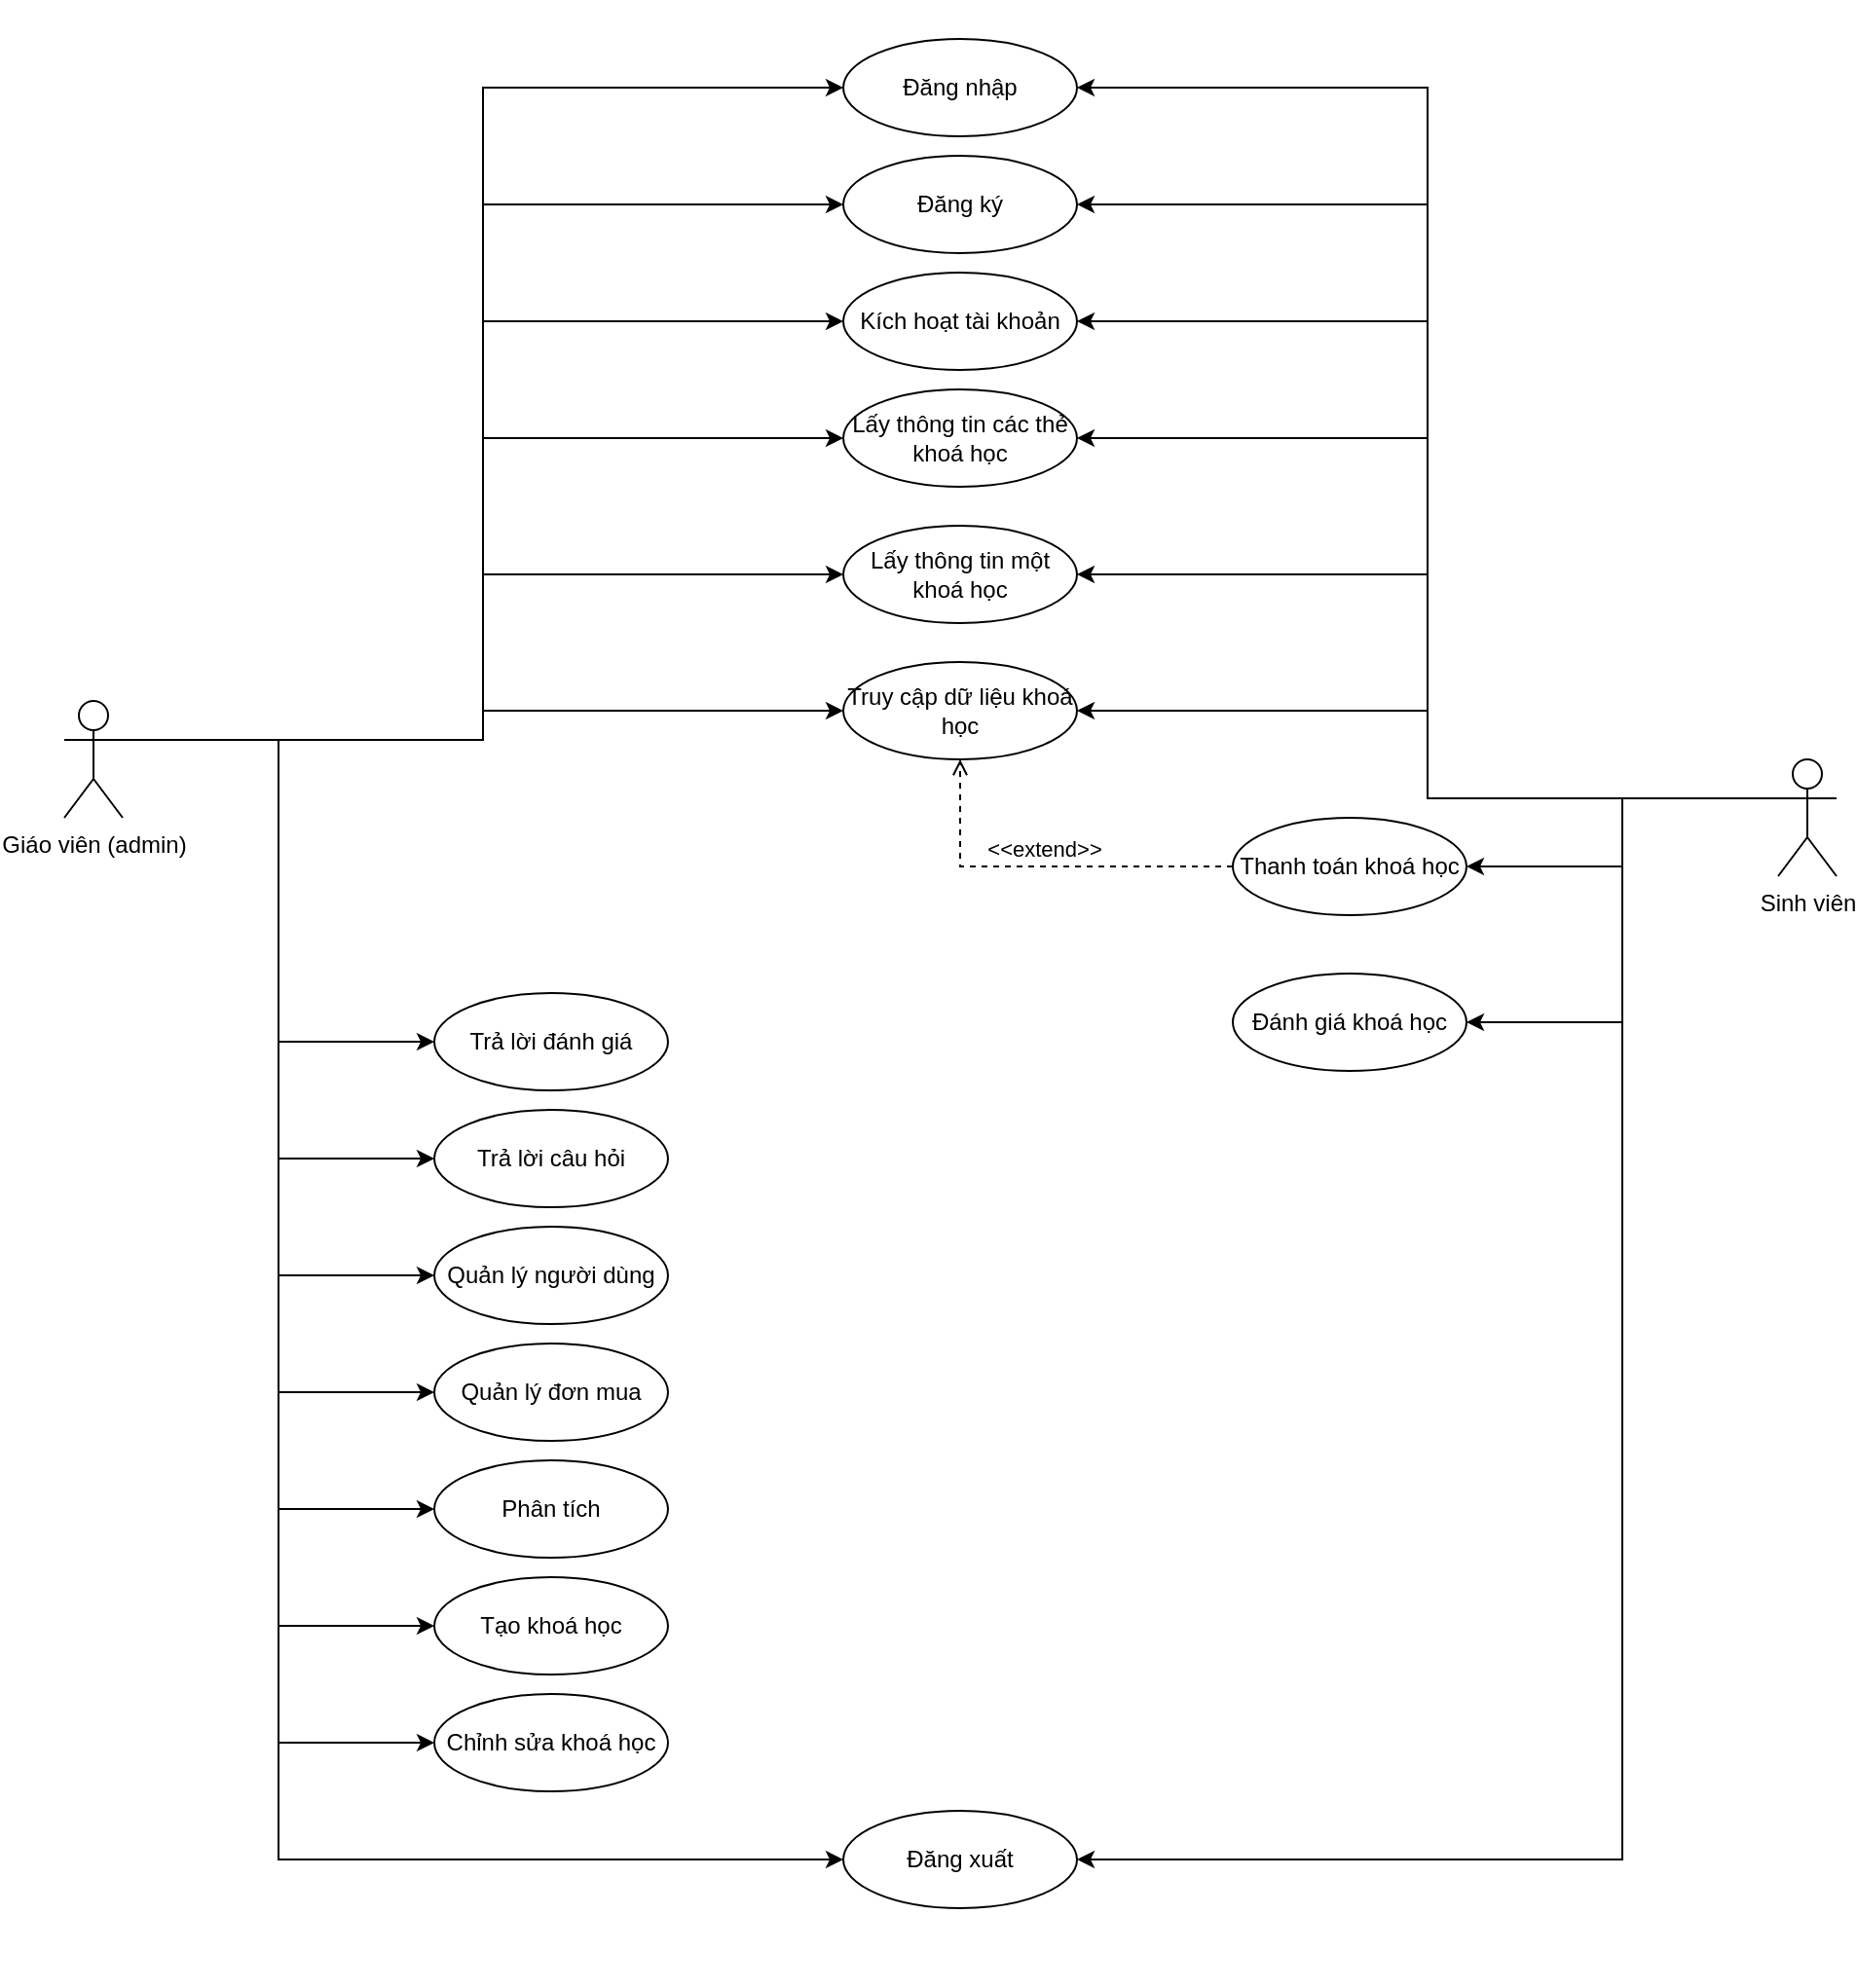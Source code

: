 <mxfile version="24.2.5" type="device">
  <diagram name="TỔNG QUÁT" id="Y4kko5aDPulE_gLXEnAQ">
    <mxGraphModel dx="2171" dy="2320" grid="1" gridSize="10" guides="1" tooltips="1" connect="1" arrows="1" fold="1" page="1" pageScale="1" pageWidth="850" pageHeight="1100" math="0" shadow="0">
      <root>
        <mxCell id="0" />
        <mxCell id="1" parent="0" />
        <mxCell id="vceN0o1VC8EbYdvrYY7v-7" value="" style="rounded=0;whiteSpace=wrap;html=1;fillColor=default;strokeColor=none;" parent="1" vertex="1">
          <mxGeometry x="10" y="-70" width="770" height="1020" as="geometry" />
        </mxCell>
        <mxCell id="sBbI9PweDAIWS6931um9-11" style="edgeStyle=orthogonalEdgeStyle;rounded=0;orthogonalLoop=1;jettySize=auto;html=1;exitX=1;exitY=0.333;exitDx=0;exitDy=0;exitPerimeter=0;entryX=0;entryY=0.5;entryDx=0;entryDy=0;" edge="1" parent="1" source="vceN0o1VC8EbYdvrYY7v-1" target="sBbI9PweDAIWS6931um9-1">
          <mxGeometry relative="1" as="geometry" />
        </mxCell>
        <mxCell id="sBbI9PweDAIWS6931um9-12" style="edgeStyle=orthogonalEdgeStyle;rounded=0;orthogonalLoop=1;jettySize=auto;html=1;exitX=1;exitY=0.333;exitDx=0;exitDy=0;exitPerimeter=0;entryX=0;entryY=0.5;entryDx=0;entryDy=0;" edge="1" parent="1" source="vceN0o1VC8EbYdvrYY7v-1" target="dauayEVXxmCnHYtXqDZh-8">
          <mxGeometry relative="1" as="geometry" />
        </mxCell>
        <mxCell id="sBbI9PweDAIWS6931um9-13" style="edgeStyle=orthogonalEdgeStyle;rounded=0;orthogonalLoop=1;jettySize=auto;html=1;exitX=1;exitY=0.333;exitDx=0;exitDy=0;exitPerimeter=0;entryX=0;entryY=0.5;entryDx=0;entryDy=0;" edge="1" parent="1" source="vceN0o1VC8EbYdvrYY7v-1" target="sBbI9PweDAIWS6931um9-3">
          <mxGeometry relative="1" as="geometry" />
        </mxCell>
        <mxCell id="sBbI9PweDAIWS6931um9-14" style="edgeStyle=orthogonalEdgeStyle;rounded=0;orthogonalLoop=1;jettySize=auto;html=1;exitX=1;exitY=0.333;exitDx=0;exitDy=0;exitPerimeter=0;entryX=0;entryY=0.5;entryDx=0;entryDy=0;" edge="1" parent="1" source="vceN0o1VC8EbYdvrYY7v-1" target="sBbI9PweDAIWS6931um9-4">
          <mxGeometry relative="1" as="geometry" />
        </mxCell>
        <mxCell id="sBbI9PweDAIWS6931um9-15" style="edgeStyle=orthogonalEdgeStyle;rounded=0;orthogonalLoop=1;jettySize=auto;html=1;exitX=1;exitY=0.333;exitDx=0;exitDy=0;exitPerimeter=0;entryX=0;entryY=0.5;entryDx=0;entryDy=0;" edge="1" parent="1" source="vceN0o1VC8EbYdvrYY7v-1" target="sBbI9PweDAIWS6931um9-7">
          <mxGeometry relative="1" as="geometry" />
        </mxCell>
        <mxCell id="sBbI9PweDAIWS6931um9-16" style="edgeStyle=orthogonalEdgeStyle;rounded=0;orthogonalLoop=1;jettySize=auto;html=1;exitX=1;exitY=0.333;exitDx=0;exitDy=0;exitPerimeter=0;entryX=0;entryY=0.5;entryDx=0;entryDy=0;" edge="1" parent="1" source="vceN0o1VC8EbYdvrYY7v-1" target="sBbI9PweDAIWS6931um9-5">
          <mxGeometry relative="1" as="geometry" />
        </mxCell>
        <mxCell id="sBbI9PweDAIWS6931um9-17" style="edgeStyle=orthogonalEdgeStyle;rounded=0;orthogonalLoop=1;jettySize=auto;html=1;exitX=1;exitY=0.333;exitDx=0;exitDy=0;exitPerimeter=0;entryX=0;entryY=0.5;entryDx=0;entryDy=0;" edge="1" parent="1" source="vceN0o1VC8EbYdvrYY7v-1" target="sBbI9PweDAIWS6931um9-6">
          <mxGeometry relative="1" as="geometry" />
        </mxCell>
        <mxCell id="sBbI9PweDAIWS6931um9-18" style="edgeStyle=orthogonalEdgeStyle;rounded=0;orthogonalLoop=1;jettySize=auto;html=1;exitX=1;exitY=0.333;exitDx=0;exitDy=0;exitPerimeter=0;entryX=0;entryY=0.5;entryDx=0;entryDy=0;" edge="1" parent="1" source="vceN0o1VC8EbYdvrYY7v-1" target="vceN0o1VC8EbYdvrYY7v-8">
          <mxGeometry relative="1" as="geometry" />
        </mxCell>
        <mxCell id="sBbI9PweDAIWS6931um9-19" style="edgeStyle=orthogonalEdgeStyle;rounded=0;orthogonalLoop=1;jettySize=auto;html=1;exitX=1;exitY=0.333;exitDx=0;exitDy=0;exitPerimeter=0;entryX=0;entryY=0.5;entryDx=0;entryDy=0;" edge="1" parent="1" source="vceN0o1VC8EbYdvrYY7v-1" target="dauayEVXxmCnHYtXqDZh-1">
          <mxGeometry relative="1" as="geometry" />
        </mxCell>
        <mxCell id="sBbI9PweDAIWS6931um9-20" style="edgeStyle=orthogonalEdgeStyle;rounded=0;orthogonalLoop=1;jettySize=auto;html=1;exitX=1;exitY=0.333;exitDx=0;exitDy=0;exitPerimeter=0;entryX=0;entryY=0.5;entryDx=0;entryDy=0;" edge="1" parent="1" source="vceN0o1VC8EbYdvrYY7v-1" target="dauayEVXxmCnHYtXqDZh-3">
          <mxGeometry relative="1" as="geometry" />
        </mxCell>
        <mxCell id="sBbI9PweDAIWS6931um9-21" style="edgeStyle=orthogonalEdgeStyle;rounded=0;orthogonalLoop=1;jettySize=auto;html=1;exitX=1;exitY=0.333;exitDx=0;exitDy=0;exitPerimeter=0;entryX=0;entryY=0.5;entryDx=0;entryDy=0;" edge="1" parent="1" source="vceN0o1VC8EbYdvrYY7v-1" target="dauayEVXxmCnHYtXqDZh-4">
          <mxGeometry relative="1" as="geometry" />
        </mxCell>
        <mxCell id="sBbI9PweDAIWS6931um9-22" style="edgeStyle=orthogonalEdgeStyle;rounded=0;orthogonalLoop=1;jettySize=auto;html=1;exitX=1;exitY=0.333;exitDx=0;exitDy=0;exitPerimeter=0;entryX=0;entryY=0.5;entryDx=0;entryDy=0;" edge="1" parent="1" source="vceN0o1VC8EbYdvrYY7v-1" target="dauayEVXxmCnHYtXqDZh-5">
          <mxGeometry relative="1" as="geometry" />
        </mxCell>
        <mxCell id="sBbI9PweDAIWS6931um9-23" style="edgeStyle=orthogonalEdgeStyle;rounded=0;orthogonalLoop=1;jettySize=auto;html=1;exitX=1;exitY=0.333;exitDx=0;exitDy=0;exitPerimeter=0;" edge="1" parent="1" source="vceN0o1VC8EbYdvrYY7v-1" target="dauayEVXxmCnHYtXqDZh-7">
          <mxGeometry relative="1" as="geometry" />
        </mxCell>
        <mxCell id="sBbI9PweDAIWS6931um9-38" style="edgeStyle=orthogonalEdgeStyle;rounded=0;orthogonalLoop=1;jettySize=auto;html=1;exitX=1;exitY=0.333;exitDx=0;exitDy=0;exitPerimeter=0;entryX=0;entryY=0.5;entryDx=0;entryDy=0;" edge="1" parent="1" source="vceN0o1VC8EbYdvrYY7v-1" target="sBbI9PweDAIWS6931um9-36">
          <mxGeometry relative="1" as="geometry">
            <Array as="points">
              <mxPoint x="40" y="310" />
              <mxPoint x="40" y="885" />
            </Array>
          </mxGeometry>
        </mxCell>
        <mxCell id="vceN0o1VC8EbYdvrYY7v-1" value="Giáo viên (admin)" style="shape=umlActor;verticalLabelPosition=bottom;verticalAlign=top;html=1;outlineConnect=0;" parent="1" vertex="1">
          <mxGeometry x="-70" y="290" width="30" height="60" as="geometry" />
        </mxCell>
        <mxCell id="sBbI9PweDAIWS6931um9-24" style="edgeStyle=orthogonalEdgeStyle;rounded=0;orthogonalLoop=1;jettySize=auto;html=1;exitX=0;exitY=0.333;exitDx=0;exitDy=0;exitPerimeter=0;entryX=1;entryY=0.5;entryDx=0;entryDy=0;" edge="1" parent="1" source="vceN0o1VC8EbYdvrYY7v-2" target="vceN0o1VC8EbYdvrYY7v-8">
          <mxGeometry relative="1" as="geometry" />
        </mxCell>
        <mxCell id="sBbI9PweDAIWS6931um9-25" style="edgeStyle=orthogonalEdgeStyle;rounded=0;orthogonalLoop=1;jettySize=auto;html=1;exitX=0;exitY=0.333;exitDx=0;exitDy=0;exitPerimeter=0;entryX=1;entryY=0.5;entryDx=0;entryDy=0;" edge="1" parent="1" source="vceN0o1VC8EbYdvrYY7v-2" target="dauayEVXxmCnHYtXqDZh-1">
          <mxGeometry relative="1" as="geometry" />
        </mxCell>
        <mxCell id="sBbI9PweDAIWS6931um9-26" style="edgeStyle=orthogonalEdgeStyle;rounded=0;orthogonalLoop=1;jettySize=auto;html=1;exitX=0;exitY=0.333;exitDx=0;exitDy=0;exitPerimeter=0;entryX=1;entryY=0.5;entryDx=0;entryDy=0;" edge="1" parent="1" source="vceN0o1VC8EbYdvrYY7v-2" target="dauayEVXxmCnHYtXqDZh-3">
          <mxGeometry relative="1" as="geometry" />
        </mxCell>
        <mxCell id="sBbI9PweDAIWS6931um9-27" style="edgeStyle=orthogonalEdgeStyle;rounded=0;orthogonalLoop=1;jettySize=auto;html=1;exitX=0;exitY=0.333;exitDx=0;exitDy=0;exitPerimeter=0;entryX=1;entryY=0.5;entryDx=0;entryDy=0;" edge="1" parent="1" source="vceN0o1VC8EbYdvrYY7v-2" target="dauayEVXxmCnHYtXqDZh-4">
          <mxGeometry relative="1" as="geometry" />
        </mxCell>
        <mxCell id="sBbI9PweDAIWS6931um9-28" style="edgeStyle=orthogonalEdgeStyle;rounded=0;orthogonalLoop=1;jettySize=auto;html=1;exitX=0;exitY=0.333;exitDx=0;exitDy=0;exitPerimeter=0;entryX=1;entryY=0.5;entryDx=0;entryDy=0;" edge="1" parent="1" source="vceN0o1VC8EbYdvrYY7v-2" target="dauayEVXxmCnHYtXqDZh-5">
          <mxGeometry relative="1" as="geometry" />
        </mxCell>
        <mxCell id="sBbI9PweDAIWS6931um9-29" style="edgeStyle=orthogonalEdgeStyle;rounded=0;orthogonalLoop=1;jettySize=auto;html=1;exitX=0;exitY=0.333;exitDx=0;exitDy=0;exitPerimeter=0;entryX=1;entryY=0.5;entryDx=0;entryDy=0;" edge="1" parent="1" source="vceN0o1VC8EbYdvrYY7v-2" target="dauayEVXxmCnHYtXqDZh-7">
          <mxGeometry relative="1" as="geometry" />
        </mxCell>
        <mxCell id="sBbI9PweDAIWS6931um9-30" style="edgeStyle=orthogonalEdgeStyle;rounded=0;orthogonalLoop=1;jettySize=auto;html=1;exitX=0;exitY=0.333;exitDx=0;exitDy=0;exitPerimeter=0;entryX=1;entryY=0.5;entryDx=0;entryDy=0;" edge="1" parent="1" source="vceN0o1VC8EbYdvrYY7v-2" target="dauayEVXxmCnHYtXqDZh-6">
          <mxGeometry relative="1" as="geometry" />
        </mxCell>
        <mxCell id="sBbI9PweDAIWS6931um9-34" style="edgeStyle=orthogonalEdgeStyle;rounded=0;orthogonalLoop=1;jettySize=auto;html=1;exitX=0;exitY=0.333;exitDx=0;exitDy=0;exitPerimeter=0;entryX=1;entryY=0.5;entryDx=0;entryDy=0;" edge="1" parent="1" source="vceN0o1VC8EbYdvrYY7v-2" target="sBbI9PweDAIWS6931um9-2">
          <mxGeometry relative="1" as="geometry" />
        </mxCell>
        <mxCell id="sBbI9PweDAIWS6931um9-37" style="edgeStyle=orthogonalEdgeStyle;rounded=0;orthogonalLoop=1;jettySize=auto;html=1;exitX=0;exitY=0.333;exitDx=0;exitDy=0;exitPerimeter=0;entryX=1;entryY=0.5;entryDx=0;entryDy=0;" edge="1" parent="1" source="vceN0o1VC8EbYdvrYY7v-2" target="sBbI9PweDAIWS6931um9-36">
          <mxGeometry relative="1" as="geometry">
            <Array as="points">
              <mxPoint x="730" y="340" />
              <mxPoint x="730" y="885" />
            </Array>
          </mxGeometry>
        </mxCell>
        <mxCell id="vceN0o1VC8EbYdvrYY7v-2" value="Sinh viên" style="shape=umlActor;verticalLabelPosition=bottom;verticalAlign=top;html=1;outlineConnect=0;" parent="1" vertex="1">
          <mxGeometry x="810" y="320" width="30" height="60" as="geometry" />
        </mxCell>
        <mxCell id="vceN0o1VC8EbYdvrYY7v-8" value="Đăng nhập" style="ellipse;whiteSpace=wrap;html=1;" parent="1" vertex="1">
          <mxGeometry x="330" y="-50" width="120" height="50" as="geometry" />
        </mxCell>
        <mxCell id="dauayEVXxmCnHYtXqDZh-1" value="Đăng ký" style="ellipse;whiteSpace=wrap;html=1;" parent="1" vertex="1">
          <mxGeometry x="330" y="10" width="120" height="50" as="geometry" />
        </mxCell>
        <mxCell id="dauayEVXxmCnHYtXqDZh-3" value="Kích hoạt tài khoản" style="ellipse;whiteSpace=wrap;html=1;" parent="1" vertex="1">
          <mxGeometry x="330" y="70" width="120" height="50" as="geometry" />
        </mxCell>
        <mxCell id="dauayEVXxmCnHYtXqDZh-4" value="Lấy thông tin các thẻ khoá học" style="ellipse;whiteSpace=wrap;html=1;" parent="1" vertex="1">
          <mxGeometry x="330" y="130" width="120" height="50" as="geometry" />
        </mxCell>
        <mxCell id="dauayEVXxmCnHYtXqDZh-5" value="Lấy thông tin một khoá học" style="ellipse;whiteSpace=wrap;html=1;" parent="1" vertex="1">
          <mxGeometry x="330" y="200" width="120" height="50" as="geometry" />
        </mxCell>
        <mxCell id="dauayEVXxmCnHYtXqDZh-6" value="Thanh toán khoá học" style="ellipse;whiteSpace=wrap;html=1;" parent="1" vertex="1">
          <mxGeometry x="530" y="350" width="120" height="50" as="geometry" />
        </mxCell>
        <mxCell id="dauayEVXxmCnHYtXqDZh-7" value="Truy cập dữ liệu khoá học" style="ellipse;whiteSpace=wrap;html=1;" parent="1" vertex="1">
          <mxGeometry x="330" y="270" width="120" height="50" as="geometry" />
        </mxCell>
        <mxCell id="dauayEVXxmCnHYtXqDZh-8" value="Trả lời câu hỏi" style="ellipse;whiteSpace=wrap;html=1;" parent="1" vertex="1">
          <mxGeometry x="120" y="500" width="120" height="50" as="geometry" />
        </mxCell>
        <mxCell id="sBbI9PweDAIWS6931um9-1" value="Trả lời đánh giá" style="ellipse;whiteSpace=wrap;html=1;" vertex="1" parent="1">
          <mxGeometry x="120" y="440" width="120" height="50" as="geometry" />
        </mxCell>
        <mxCell id="sBbI9PweDAIWS6931um9-2" value="Đánh giá khoá học" style="ellipse;whiteSpace=wrap;html=1;" vertex="1" parent="1">
          <mxGeometry x="530" y="430" width="120" height="50" as="geometry" />
        </mxCell>
        <mxCell id="sBbI9PweDAIWS6931um9-3" value="Quản lý người dùng" style="ellipse;whiteSpace=wrap;html=1;" vertex="1" parent="1">
          <mxGeometry x="120" y="560" width="120" height="50" as="geometry" />
        </mxCell>
        <mxCell id="sBbI9PweDAIWS6931um9-4" value="Quản lý đơn mua" style="ellipse;whiteSpace=wrap;html=1;" vertex="1" parent="1">
          <mxGeometry x="120" y="620" width="120" height="50" as="geometry" />
        </mxCell>
        <mxCell id="sBbI9PweDAIWS6931um9-5" value="Tạo khoá học" style="ellipse;whiteSpace=wrap;html=1;" vertex="1" parent="1">
          <mxGeometry x="120" y="740" width="120" height="50" as="geometry" />
        </mxCell>
        <mxCell id="sBbI9PweDAIWS6931um9-6" value="Chỉnh sửa khoá học" style="ellipse;whiteSpace=wrap;html=1;" vertex="1" parent="1">
          <mxGeometry x="120" y="800" width="120" height="50" as="geometry" />
        </mxCell>
        <mxCell id="sBbI9PweDAIWS6931um9-7" value="Phân tích" style="ellipse;whiteSpace=wrap;html=1;" vertex="1" parent="1">
          <mxGeometry x="120" y="680" width="120" height="50" as="geometry" />
        </mxCell>
        <mxCell id="sBbI9PweDAIWS6931um9-33" value="&amp;lt;&amp;lt;extend&amp;gt;&amp;gt;" style="html=1;verticalAlign=bottom;labelBackgroundColor=none;endArrow=open;endFill=0;dashed=1;rounded=0;entryX=0.5;entryY=1;entryDx=0;entryDy=0;exitX=0;exitY=0.5;exitDx=0;exitDy=0;" edge="1" parent="1" source="dauayEVXxmCnHYtXqDZh-6" target="dauayEVXxmCnHYtXqDZh-7">
          <mxGeometry width="160" relative="1" as="geometry">
            <mxPoint x="500" y="420" as="sourcePoint" />
            <mxPoint x="660" y="420" as="targetPoint" />
            <Array as="points">
              <mxPoint x="390" y="375" />
            </Array>
          </mxGeometry>
        </mxCell>
        <mxCell id="sBbI9PweDAIWS6931um9-36" value="Đăng xuất" style="ellipse;whiteSpace=wrap;html=1;" vertex="1" parent="1">
          <mxGeometry x="330" y="860" width="120" height="50" as="geometry" />
        </mxCell>
      </root>
    </mxGraphModel>
  </diagram>
</mxfile>
